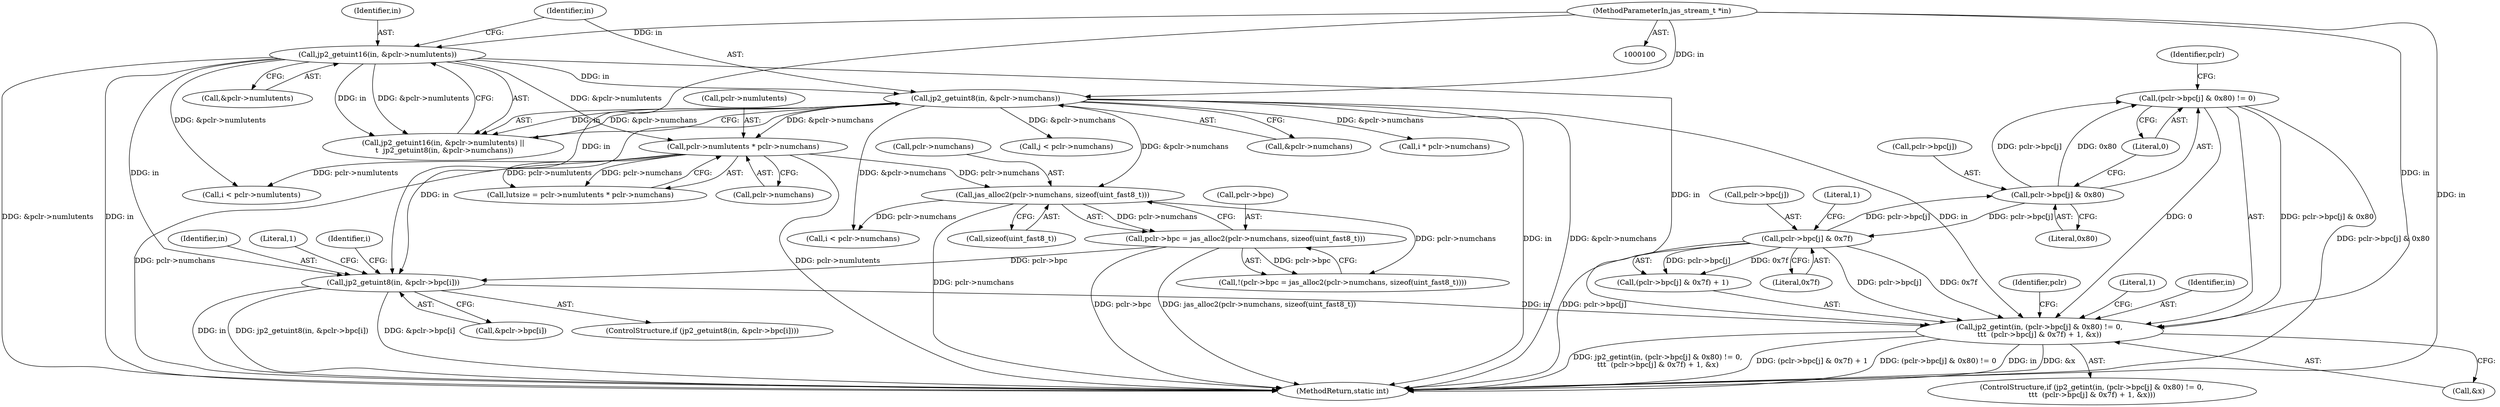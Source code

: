digraph "0_jasper_e96fc4fdd525fa0ede28074a7e2b1caf94b58b0d_5@pointer" {
"1000234" [label="(Call,jp2_getint(in, (pclr->bpc[j] & 0x80) != 0,\n\t\t\t  (pclr->bpc[j] & 0x7f) + 1, &x))"];
"1000129" [label="(Call,jp2_getuint16(in, &pclr->numlutents))"];
"1000102" [label="(MethodParameterIn,jas_stream_t *in)"];
"1000135" [label="(Call,jp2_getuint8(in, &pclr->numchans))"];
"1000197" [label="(Call,jp2_getuint8(in, &pclr->bpc[i]))"];
"1000170" [label="(Call,pclr->bpc = jas_alloc2(pclr->numchans, sizeof(uint_fast8_t)))"];
"1000174" [label="(Call,jas_alloc2(pclr->numchans, sizeof(uint_fast8_t)))"];
"1000147" [label="(Call,pclr->numlutents * pclr->numchans)"];
"1000236" [label="(Call,(pclr->bpc[j] & 0x80) != 0)"];
"1000237" [label="(Call,pclr->bpc[j] & 0x80)"];
"1000246" [label="(Call,pclr->bpc[j] & 0x7f)"];
"1000137" [label="(Call,&pclr->numchans)"];
"1000234" [label="(Call,jp2_getint(in, (pclr->bpc[j] & 0x80) != 0,\n\t\t\t  (pclr->bpc[j] & 0x7f) + 1, &x))"];
"1000238" [label="(Call,pclr->bpc[j])"];
"1000252" [label="(Literal,0x7f)"];
"1000171" [label="(Call,pclr->bpc)"];
"1000102" [label="(MethodParameterIn,jas_stream_t *in)"];
"1000151" [label="(Call,pclr->numchans)"];
"1000147" [label="(Call,pclr->numlutents * pclr->numchans)"];
"1000253" [label="(Literal,1)"];
"1000198" [label="(Identifier,in)"];
"1000213" [label="(Call,i < pclr->numlutents)"];
"1000129" [label="(Call,jp2_getuint16(in, &pclr->numlutents))"];
"1000208" [label="(Literal,1)"];
"1000197" [label="(Call,jp2_getuint8(in, &pclr->bpc[i]))"];
"1000233" [label="(ControlStructure,if (jp2_getint(in, (pclr->bpc[j] & 0x80) != 0,\n\t\t\t  (pclr->bpc[j] & 0x7f) + 1, &x)))"];
"1000254" [label="(Call,&x)"];
"1000175" [label="(Call,pclr->numchans)"];
"1000178" [label="(Call,sizeof(uint_fast8_t))"];
"1000243" [label="(Literal,0x80)"];
"1000194" [label="(Identifier,i)"];
"1000266" [label="(Call,i * pclr->numchans)"];
"1000275" [label="(MethodReturn,static int)"];
"1000170" [label="(Call,pclr->bpc = jas_alloc2(pclr->numchans, sizeof(uint_fast8_t)))"];
"1000245" [label="(Call,(pclr->bpc[j] & 0x7f) + 1)"];
"1000136" [label="(Identifier,in)"];
"1000131" [label="(Call,&pclr->numlutents)"];
"1000249" [label="(Identifier,pclr)"];
"1000188" [label="(Call,i < pclr->numchans)"];
"1000247" [label="(Call,pclr->bpc[j])"];
"1000148" [label="(Call,pclr->numlutents)"];
"1000128" [label="(Call,jp2_getuint16(in, &pclr->numlutents) ||\n \t  jp2_getuint8(in, &pclr->numchans))"];
"1000263" [label="(Identifier,pclr)"];
"1000199" [label="(Call,&pclr->bpc[i])"];
"1000259" [label="(Literal,1)"];
"1000237" [label="(Call,pclr->bpc[j] & 0x80)"];
"1000225" [label="(Call,j < pclr->numchans)"];
"1000246" [label="(Call,pclr->bpc[j] & 0x7f)"];
"1000169" [label="(Call,!(pclr->bpc = jas_alloc2(pclr->numchans, sizeof(uint_fast8_t))))"];
"1000145" [label="(Call,lutsize = pclr->numlutents * pclr->numchans)"];
"1000236" [label="(Call,(pclr->bpc[j] & 0x80) != 0)"];
"1000135" [label="(Call,jp2_getuint8(in, &pclr->numchans))"];
"1000244" [label="(Literal,0)"];
"1000235" [label="(Identifier,in)"];
"1000196" [label="(ControlStructure,if (jp2_getuint8(in, &pclr->bpc[i])))"];
"1000174" [label="(Call,jas_alloc2(pclr->numchans, sizeof(uint_fast8_t)))"];
"1000130" [label="(Identifier,in)"];
"1000234" -> "1000233"  [label="AST: "];
"1000234" -> "1000254"  [label="CFG: "];
"1000235" -> "1000234"  [label="AST: "];
"1000236" -> "1000234"  [label="AST: "];
"1000245" -> "1000234"  [label="AST: "];
"1000254" -> "1000234"  [label="AST: "];
"1000259" -> "1000234"  [label="CFG: "];
"1000263" -> "1000234"  [label="CFG: "];
"1000234" -> "1000275"  [label="DDG: (pclr->bpc[j] & 0x7f) + 1"];
"1000234" -> "1000275"  [label="DDG: (pclr->bpc[j] & 0x80) != 0"];
"1000234" -> "1000275"  [label="DDG: in"];
"1000234" -> "1000275"  [label="DDG: &x"];
"1000234" -> "1000275"  [label="DDG: jp2_getint(in, (pclr->bpc[j] & 0x80) != 0,\n\t\t\t  (pclr->bpc[j] & 0x7f) + 1, &x)"];
"1000129" -> "1000234"  [label="DDG: in"];
"1000135" -> "1000234"  [label="DDG: in"];
"1000197" -> "1000234"  [label="DDG: in"];
"1000102" -> "1000234"  [label="DDG: in"];
"1000236" -> "1000234"  [label="DDG: pclr->bpc[j] & 0x80"];
"1000236" -> "1000234"  [label="DDG: 0"];
"1000246" -> "1000234"  [label="DDG: pclr->bpc[j]"];
"1000246" -> "1000234"  [label="DDG: 0x7f"];
"1000129" -> "1000128"  [label="AST: "];
"1000129" -> "1000131"  [label="CFG: "];
"1000130" -> "1000129"  [label="AST: "];
"1000131" -> "1000129"  [label="AST: "];
"1000136" -> "1000129"  [label="CFG: "];
"1000128" -> "1000129"  [label="CFG: "];
"1000129" -> "1000275"  [label="DDG: in"];
"1000129" -> "1000275"  [label="DDG: &pclr->numlutents"];
"1000129" -> "1000128"  [label="DDG: in"];
"1000129" -> "1000128"  [label="DDG: &pclr->numlutents"];
"1000102" -> "1000129"  [label="DDG: in"];
"1000129" -> "1000135"  [label="DDG: in"];
"1000129" -> "1000147"  [label="DDG: &pclr->numlutents"];
"1000129" -> "1000197"  [label="DDG: in"];
"1000129" -> "1000213"  [label="DDG: &pclr->numlutents"];
"1000102" -> "1000100"  [label="AST: "];
"1000102" -> "1000275"  [label="DDG: in"];
"1000102" -> "1000135"  [label="DDG: in"];
"1000102" -> "1000197"  [label="DDG: in"];
"1000135" -> "1000128"  [label="AST: "];
"1000135" -> "1000137"  [label="CFG: "];
"1000136" -> "1000135"  [label="AST: "];
"1000137" -> "1000135"  [label="AST: "];
"1000128" -> "1000135"  [label="CFG: "];
"1000135" -> "1000275"  [label="DDG: in"];
"1000135" -> "1000275"  [label="DDG: &pclr->numchans"];
"1000135" -> "1000128"  [label="DDG: in"];
"1000135" -> "1000128"  [label="DDG: &pclr->numchans"];
"1000135" -> "1000147"  [label="DDG: &pclr->numchans"];
"1000135" -> "1000174"  [label="DDG: &pclr->numchans"];
"1000135" -> "1000188"  [label="DDG: &pclr->numchans"];
"1000135" -> "1000197"  [label="DDG: in"];
"1000135" -> "1000225"  [label="DDG: &pclr->numchans"];
"1000135" -> "1000266"  [label="DDG: &pclr->numchans"];
"1000197" -> "1000196"  [label="AST: "];
"1000197" -> "1000199"  [label="CFG: "];
"1000198" -> "1000197"  [label="AST: "];
"1000199" -> "1000197"  [label="AST: "];
"1000208" -> "1000197"  [label="CFG: "];
"1000194" -> "1000197"  [label="CFG: "];
"1000197" -> "1000275"  [label="DDG: jp2_getuint8(in, &pclr->bpc[i])"];
"1000197" -> "1000275"  [label="DDG: &pclr->bpc[i]"];
"1000197" -> "1000275"  [label="DDG: in"];
"1000170" -> "1000197"  [label="DDG: pclr->bpc"];
"1000170" -> "1000169"  [label="AST: "];
"1000170" -> "1000174"  [label="CFG: "];
"1000171" -> "1000170"  [label="AST: "];
"1000174" -> "1000170"  [label="AST: "];
"1000169" -> "1000170"  [label="CFG: "];
"1000170" -> "1000275"  [label="DDG: pclr->bpc"];
"1000170" -> "1000275"  [label="DDG: jas_alloc2(pclr->numchans, sizeof(uint_fast8_t))"];
"1000170" -> "1000169"  [label="DDG: pclr->bpc"];
"1000174" -> "1000170"  [label="DDG: pclr->numchans"];
"1000174" -> "1000178"  [label="CFG: "];
"1000175" -> "1000174"  [label="AST: "];
"1000178" -> "1000174"  [label="AST: "];
"1000174" -> "1000275"  [label="DDG: pclr->numchans"];
"1000174" -> "1000169"  [label="DDG: pclr->numchans"];
"1000147" -> "1000174"  [label="DDG: pclr->numchans"];
"1000174" -> "1000188"  [label="DDG: pclr->numchans"];
"1000147" -> "1000145"  [label="AST: "];
"1000147" -> "1000151"  [label="CFG: "];
"1000148" -> "1000147"  [label="AST: "];
"1000151" -> "1000147"  [label="AST: "];
"1000145" -> "1000147"  [label="CFG: "];
"1000147" -> "1000275"  [label="DDG: pclr->numchans"];
"1000147" -> "1000275"  [label="DDG: pclr->numlutents"];
"1000147" -> "1000145"  [label="DDG: pclr->numlutents"];
"1000147" -> "1000145"  [label="DDG: pclr->numchans"];
"1000147" -> "1000213"  [label="DDG: pclr->numlutents"];
"1000236" -> "1000244"  [label="CFG: "];
"1000237" -> "1000236"  [label="AST: "];
"1000244" -> "1000236"  [label="AST: "];
"1000249" -> "1000236"  [label="CFG: "];
"1000236" -> "1000275"  [label="DDG: pclr->bpc[j] & 0x80"];
"1000237" -> "1000236"  [label="DDG: pclr->bpc[j]"];
"1000237" -> "1000236"  [label="DDG: 0x80"];
"1000237" -> "1000243"  [label="CFG: "];
"1000238" -> "1000237"  [label="AST: "];
"1000243" -> "1000237"  [label="AST: "];
"1000244" -> "1000237"  [label="CFG: "];
"1000246" -> "1000237"  [label="DDG: pclr->bpc[j]"];
"1000237" -> "1000246"  [label="DDG: pclr->bpc[j]"];
"1000246" -> "1000245"  [label="AST: "];
"1000246" -> "1000252"  [label="CFG: "];
"1000247" -> "1000246"  [label="AST: "];
"1000252" -> "1000246"  [label="AST: "];
"1000253" -> "1000246"  [label="CFG: "];
"1000246" -> "1000275"  [label="DDG: pclr->bpc[j]"];
"1000246" -> "1000245"  [label="DDG: pclr->bpc[j]"];
"1000246" -> "1000245"  [label="DDG: 0x7f"];
}
